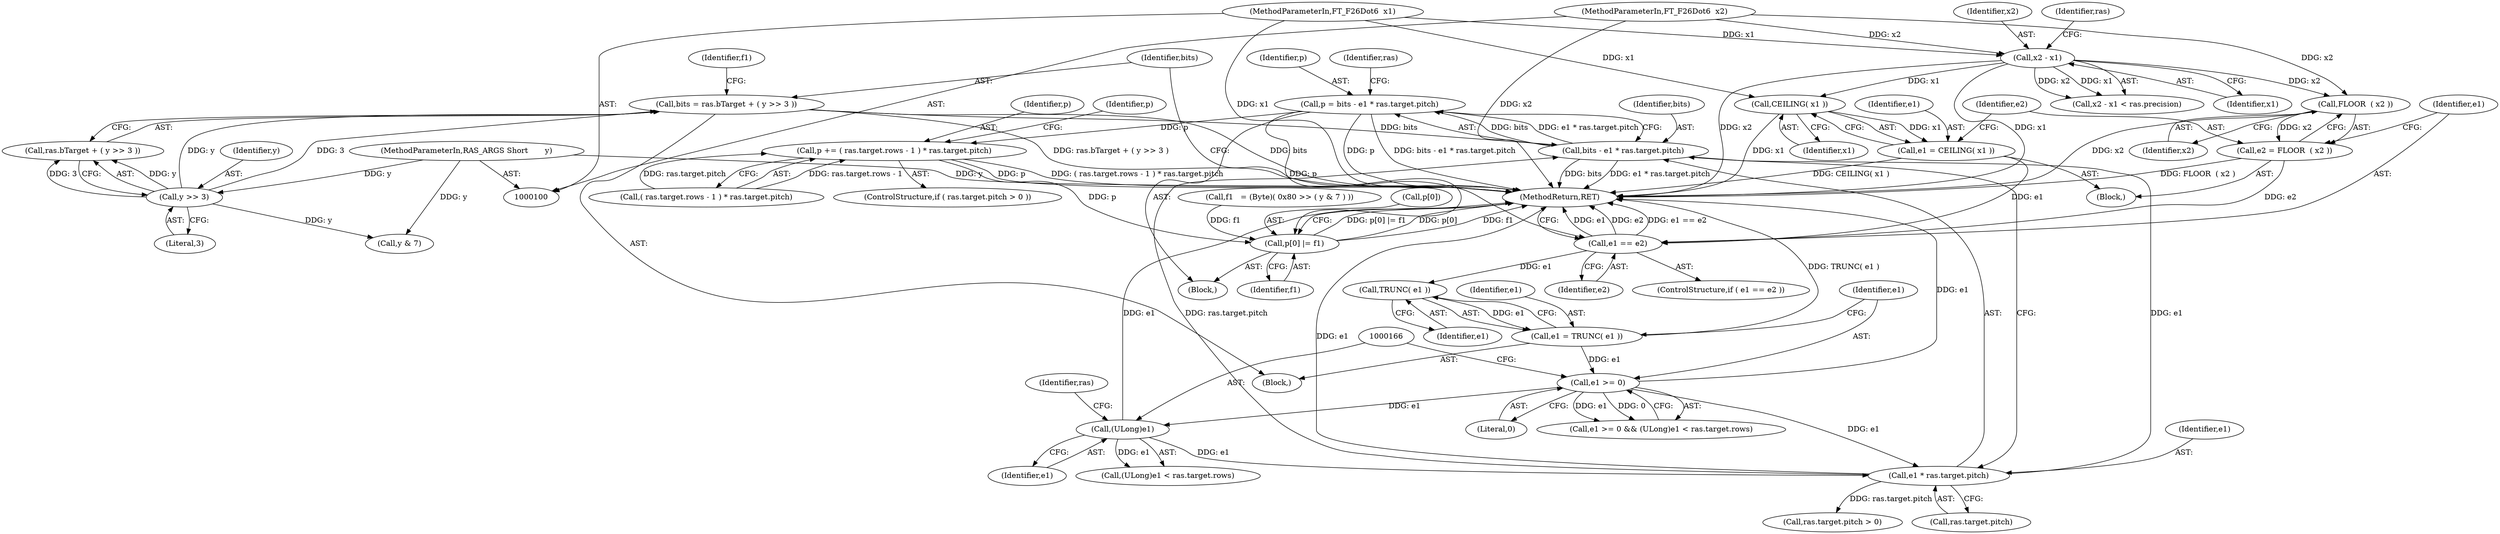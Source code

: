digraph "0_savannah_b3500af717010137046ec4076d1e1c0641e33727_5@integer" {
"1000175" [label="(Call,p = bits - e1 * ras.target.pitch)"];
"1000177" [label="(Call,bits - e1 * ras.target.pitch)"];
"1000137" [label="(Call,bits = ras.bTarget + ( y >> 3 ))"];
"1000143" [label="(Call,y >> 3)"];
"1000101" [label="(MethodParameterIn,RAS_ARGS Short       y)"];
"1000179" [label="(Call,e1 * ras.target.pitch)"];
"1000165" [label="(Call,(ULong)e1)"];
"1000161" [label="(Call,e1 >= 0)"];
"1000155" [label="(Call,e1 = TRUNC( e1 ))"];
"1000157" [label="(Call,TRUNC( e1 ))"];
"1000131" [label="(Call,e1 == e2)"];
"1000122" [label="(Call,e1 = CEILING( x1 ))"];
"1000124" [label="(Call,CEILING( x1 ))"];
"1000113" [label="(Call,x2 - x1)"];
"1000103" [label="(MethodParameterIn,FT_F26Dot6  x2)"];
"1000102" [label="(MethodParameterIn,FT_F26Dot6  x1)"];
"1000126" [label="(Call,e2 = FLOOR  ( x2 ))"];
"1000128" [label="(Call,FLOOR  ( x2 ))"];
"1000194" [label="(Call,p += ( ras.target.rows - 1 ) * ras.target.pitch)"];
"1000209" [label="(Call,p[0] |= f1)"];
"1000165" [label="(Call,(ULong)e1)"];
"1000177" [label="(Call,bits - e1 * ras.target.pitch)"];
"1000146" [label="(Call,f1   = (Byte)( 0x80 >> ( y & 7 ) ))"];
"1000112" [label="(Call,x2 - x1 < ras.precision)"];
"1000164" [label="(Call,(ULong)e1 < ras.target.rows)"];
"1000139" [label="(Call,ras.bTarget + ( y >> 3 ))"];
"1000122" [label="(Call,e1 = CEILING( x1 ))"];
"1000176" [label="(Identifier,p)"];
"1000195" [label="(Identifier,p)"];
"1000113" [label="(Call,x2 - x1)"];
"1000179" [label="(Call,e1 * ras.target.pitch)"];
"1000170" [label="(Identifier,ras)"];
"1000114" [label="(Identifier,x2)"];
"1000194" [label="(Call,p += ( ras.target.rows - 1 ) * ras.target.pitch)"];
"1000180" [label="(Identifier,e1)"];
"1000214" [label="(MethodReturn,RET)"];
"1000144" [label="(Identifier,y)"];
"1000101" [label="(MethodParameterIn,RAS_ARGS Short       y)"];
"1000152" [label="(Call,y & 7)"];
"1000126" [label="(Call,e2 = FLOOR  ( x2 ))"];
"1000125" [label="(Identifier,x1)"];
"1000160" [label="(Call,e1 >= 0 && (ULong)e1 < ras.target.rows)"];
"1000187" [label="(Call,ras.target.pitch > 0)"];
"1000173" [label="(Block,)"];
"1000147" [label="(Identifier,f1)"];
"1000163" [label="(Literal,0)"];
"1000128" [label="(Call,FLOOR  ( x2 ))"];
"1000213" [label="(Identifier,f1)"];
"1000158" [label="(Identifier,e1)"];
"1000133" [label="(Identifier,e2)"];
"1000209" [label="(Call,p[0] |= f1)"];
"1000103" [label="(MethodParameterIn,FT_F26Dot6  x2)"];
"1000186" [label="(ControlStructure,if ( ras.target.pitch > 0 ))"];
"1000181" [label="(Call,ras.target.pitch)"];
"1000210" [label="(Call,p[0])"];
"1000131" [label="(Call,e1 == e2)"];
"1000178" [label="(Identifier,bits)"];
"1000190" [label="(Identifier,ras)"];
"1000138" [label="(Identifier,bits)"];
"1000115" [label="(Identifier,x1)"];
"1000137" [label="(Call,bits = ras.bTarget + ( y >> 3 ))"];
"1000167" [label="(Identifier,e1)"];
"1000162" [label="(Identifier,e1)"];
"1000129" [label="(Identifier,x2)"];
"1000143" [label="(Call,y >> 3)"];
"1000155" [label="(Call,e1 = TRUNC( e1 ))"];
"1000130" [label="(ControlStructure,if ( e1 == e2 ))"];
"1000123" [label="(Identifier,e1)"];
"1000102" [label="(MethodParameterIn,FT_F26Dot6  x1)"];
"1000134" [label="(Block,)"];
"1000161" [label="(Call,e1 >= 0)"];
"1000157" [label="(Call,TRUNC( e1 ))"];
"1000156" [label="(Identifier,e1)"];
"1000132" [label="(Identifier,e1)"];
"1000196" [label="(Call,( ras.target.rows - 1 ) * ras.target.pitch)"];
"1000127" [label="(Identifier,e2)"];
"1000175" [label="(Call,p = bits - e1 * ras.target.pitch)"];
"1000124" [label="(Call,CEILING( x1 ))"];
"1000117" [label="(Identifier,ras)"];
"1000119" [label="(Block,)"];
"1000211" [label="(Identifier,p)"];
"1000145" [label="(Literal,3)"];
"1000175" -> "1000173"  [label="AST: "];
"1000175" -> "1000177"  [label="CFG: "];
"1000176" -> "1000175"  [label="AST: "];
"1000177" -> "1000175"  [label="AST: "];
"1000190" -> "1000175"  [label="CFG: "];
"1000175" -> "1000214"  [label="DDG: p"];
"1000175" -> "1000214"  [label="DDG: bits - e1 * ras.target.pitch"];
"1000177" -> "1000175"  [label="DDG: bits"];
"1000177" -> "1000175"  [label="DDG: e1 * ras.target.pitch"];
"1000175" -> "1000194"  [label="DDG: p"];
"1000175" -> "1000209"  [label="DDG: p"];
"1000177" -> "1000179"  [label="CFG: "];
"1000178" -> "1000177"  [label="AST: "];
"1000179" -> "1000177"  [label="AST: "];
"1000177" -> "1000214"  [label="DDG: bits"];
"1000177" -> "1000214"  [label="DDG: e1 * ras.target.pitch"];
"1000137" -> "1000177"  [label="DDG: bits"];
"1000179" -> "1000177"  [label="DDG: e1"];
"1000179" -> "1000177"  [label="DDG: ras.target.pitch"];
"1000137" -> "1000134"  [label="AST: "];
"1000137" -> "1000139"  [label="CFG: "];
"1000138" -> "1000137"  [label="AST: "];
"1000139" -> "1000137"  [label="AST: "];
"1000147" -> "1000137"  [label="CFG: "];
"1000137" -> "1000214"  [label="DDG: ras.bTarget + ( y >> 3 )"];
"1000137" -> "1000214"  [label="DDG: bits"];
"1000143" -> "1000137"  [label="DDG: y"];
"1000143" -> "1000137"  [label="DDG: 3"];
"1000143" -> "1000139"  [label="AST: "];
"1000143" -> "1000145"  [label="CFG: "];
"1000144" -> "1000143"  [label="AST: "];
"1000145" -> "1000143"  [label="AST: "];
"1000139" -> "1000143"  [label="CFG: "];
"1000143" -> "1000139"  [label="DDG: y"];
"1000143" -> "1000139"  [label="DDG: 3"];
"1000101" -> "1000143"  [label="DDG: y"];
"1000143" -> "1000152"  [label="DDG: y"];
"1000101" -> "1000100"  [label="AST: "];
"1000101" -> "1000214"  [label="DDG: y"];
"1000101" -> "1000152"  [label="DDG: y"];
"1000179" -> "1000181"  [label="CFG: "];
"1000180" -> "1000179"  [label="AST: "];
"1000181" -> "1000179"  [label="AST: "];
"1000179" -> "1000214"  [label="DDG: e1"];
"1000165" -> "1000179"  [label="DDG: e1"];
"1000161" -> "1000179"  [label="DDG: e1"];
"1000179" -> "1000187"  [label="DDG: ras.target.pitch"];
"1000165" -> "1000164"  [label="AST: "];
"1000165" -> "1000167"  [label="CFG: "];
"1000166" -> "1000165"  [label="AST: "];
"1000167" -> "1000165"  [label="AST: "];
"1000170" -> "1000165"  [label="CFG: "];
"1000165" -> "1000214"  [label="DDG: e1"];
"1000165" -> "1000164"  [label="DDG: e1"];
"1000161" -> "1000165"  [label="DDG: e1"];
"1000161" -> "1000160"  [label="AST: "];
"1000161" -> "1000163"  [label="CFG: "];
"1000162" -> "1000161"  [label="AST: "];
"1000163" -> "1000161"  [label="AST: "];
"1000166" -> "1000161"  [label="CFG: "];
"1000160" -> "1000161"  [label="CFG: "];
"1000161" -> "1000214"  [label="DDG: e1"];
"1000161" -> "1000160"  [label="DDG: e1"];
"1000161" -> "1000160"  [label="DDG: 0"];
"1000155" -> "1000161"  [label="DDG: e1"];
"1000155" -> "1000134"  [label="AST: "];
"1000155" -> "1000157"  [label="CFG: "];
"1000156" -> "1000155"  [label="AST: "];
"1000157" -> "1000155"  [label="AST: "];
"1000162" -> "1000155"  [label="CFG: "];
"1000155" -> "1000214"  [label="DDG: TRUNC( e1 )"];
"1000157" -> "1000155"  [label="DDG: e1"];
"1000157" -> "1000158"  [label="CFG: "];
"1000158" -> "1000157"  [label="AST: "];
"1000131" -> "1000157"  [label="DDG: e1"];
"1000131" -> "1000130"  [label="AST: "];
"1000131" -> "1000133"  [label="CFG: "];
"1000132" -> "1000131"  [label="AST: "];
"1000133" -> "1000131"  [label="AST: "];
"1000138" -> "1000131"  [label="CFG: "];
"1000214" -> "1000131"  [label="CFG: "];
"1000131" -> "1000214"  [label="DDG: e1"];
"1000131" -> "1000214"  [label="DDG: e2"];
"1000131" -> "1000214"  [label="DDG: e1 == e2"];
"1000122" -> "1000131"  [label="DDG: e1"];
"1000126" -> "1000131"  [label="DDG: e2"];
"1000122" -> "1000119"  [label="AST: "];
"1000122" -> "1000124"  [label="CFG: "];
"1000123" -> "1000122"  [label="AST: "];
"1000124" -> "1000122"  [label="AST: "];
"1000127" -> "1000122"  [label="CFG: "];
"1000122" -> "1000214"  [label="DDG: CEILING( x1 )"];
"1000124" -> "1000122"  [label="DDG: x1"];
"1000124" -> "1000125"  [label="CFG: "];
"1000125" -> "1000124"  [label="AST: "];
"1000124" -> "1000214"  [label="DDG: x1"];
"1000113" -> "1000124"  [label="DDG: x1"];
"1000102" -> "1000124"  [label="DDG: x1"];
"1000113" -> "1000112"  [label="AST: "];
"1000113" -> "1000115"  [label="CFG: "];
"1000114" -> "1000113"  [label="AST: "];
"1000115" -> "1000113"  [label="AST: "];
"1000117" -> "1000113"  [label="CFG: "];
"1000113" -> "1000214"  [label="DDG: x2"];
"1000113" -> "1000214"  [label="DDG: x1"];
"1000113" -> "1000112"  [label="DDG: x2"];
"1000113" -> "1000112"  [label="DDG: x1"];
"1000103" -> "1000113"  [label="DDG: x2"];
"1000102" -> "1000113"  [label="DDG: x1"];
"1000113" -> "1000128"  [label="DDG: x2"];
"1000103" -> "1000100"  [label="AST: "];
"1000103" -> "1000214"  [label="DDG: x2"];
"1000103" -> "1000128"  [label="DDG: x2"];
"1000102" -> "1000100"  [label="AST: "];
"1000102" -> "1000214"  [label="DDG: x1"];
"1000126" -> "1000119"  [label="AST: "];
"1000126" -> "1000128"  [label="CFG: "];
"1000127" -> "1000126"  [label="AST: "];
"1000128" -> "1000126"  [label="AST: "];
"1000132" -> "1000126"  [label="CFG: "];
"1000126" -> "1000214"  [label="DDG: FLOOR  ( x2 )"];
"1000128" -> "1000126"  [label="DDG: x2"];
"1000128" -> "1000129"  [label="CFG: "];
"1000129" -> "1000128"  [label="AST: "];
"1000128" -> "1000214"  [label="DDG: x2"];
"1000194" -> "1000186"  [label="AST: "];
"1000194" -> "1000196"  [label="CFG: "];
"1000195" -> "1000194"  [label="AST: "];
"1000196" -> "1000194"  [label="AST: "];
"1000211" -> "1000194"  [label="CFG: "];
"1000194" -> "1000214"  [label="DDG: p"];
"1000194" -> "1000214"  [label="DDG: ( ras.target.rows - 1 ) * ras.target.pitch"];
"1000196" -> "1000194"  [label="DDG: ras.target.rows - 1"];
"1000196" -> "1000194"  [label="DDG: ras.target.pitch"];
"1000194" -> "1000209"  [label="DDG: p"];
"1000209" -> "1000173"  [label="AST: "];
"1000209" -> "1000213"  [label="CFG: "];
"1000210" -> "1000209"  [label="AST: "];
"1000213" -> "1000209"  [label="AST: "];
"1000214" -> "1000209"  [label="CFG: "];
"1000209" -> "1000214"  [label="DDG: p[0] |= f1"];
"1000209" -> "1000214"  [label="DDG: p[0]"];
"1000209" -> "1000214"  [label="DDG: f1"];
"1000146" -> "1000209"  [label="DDG: f1"];
}
